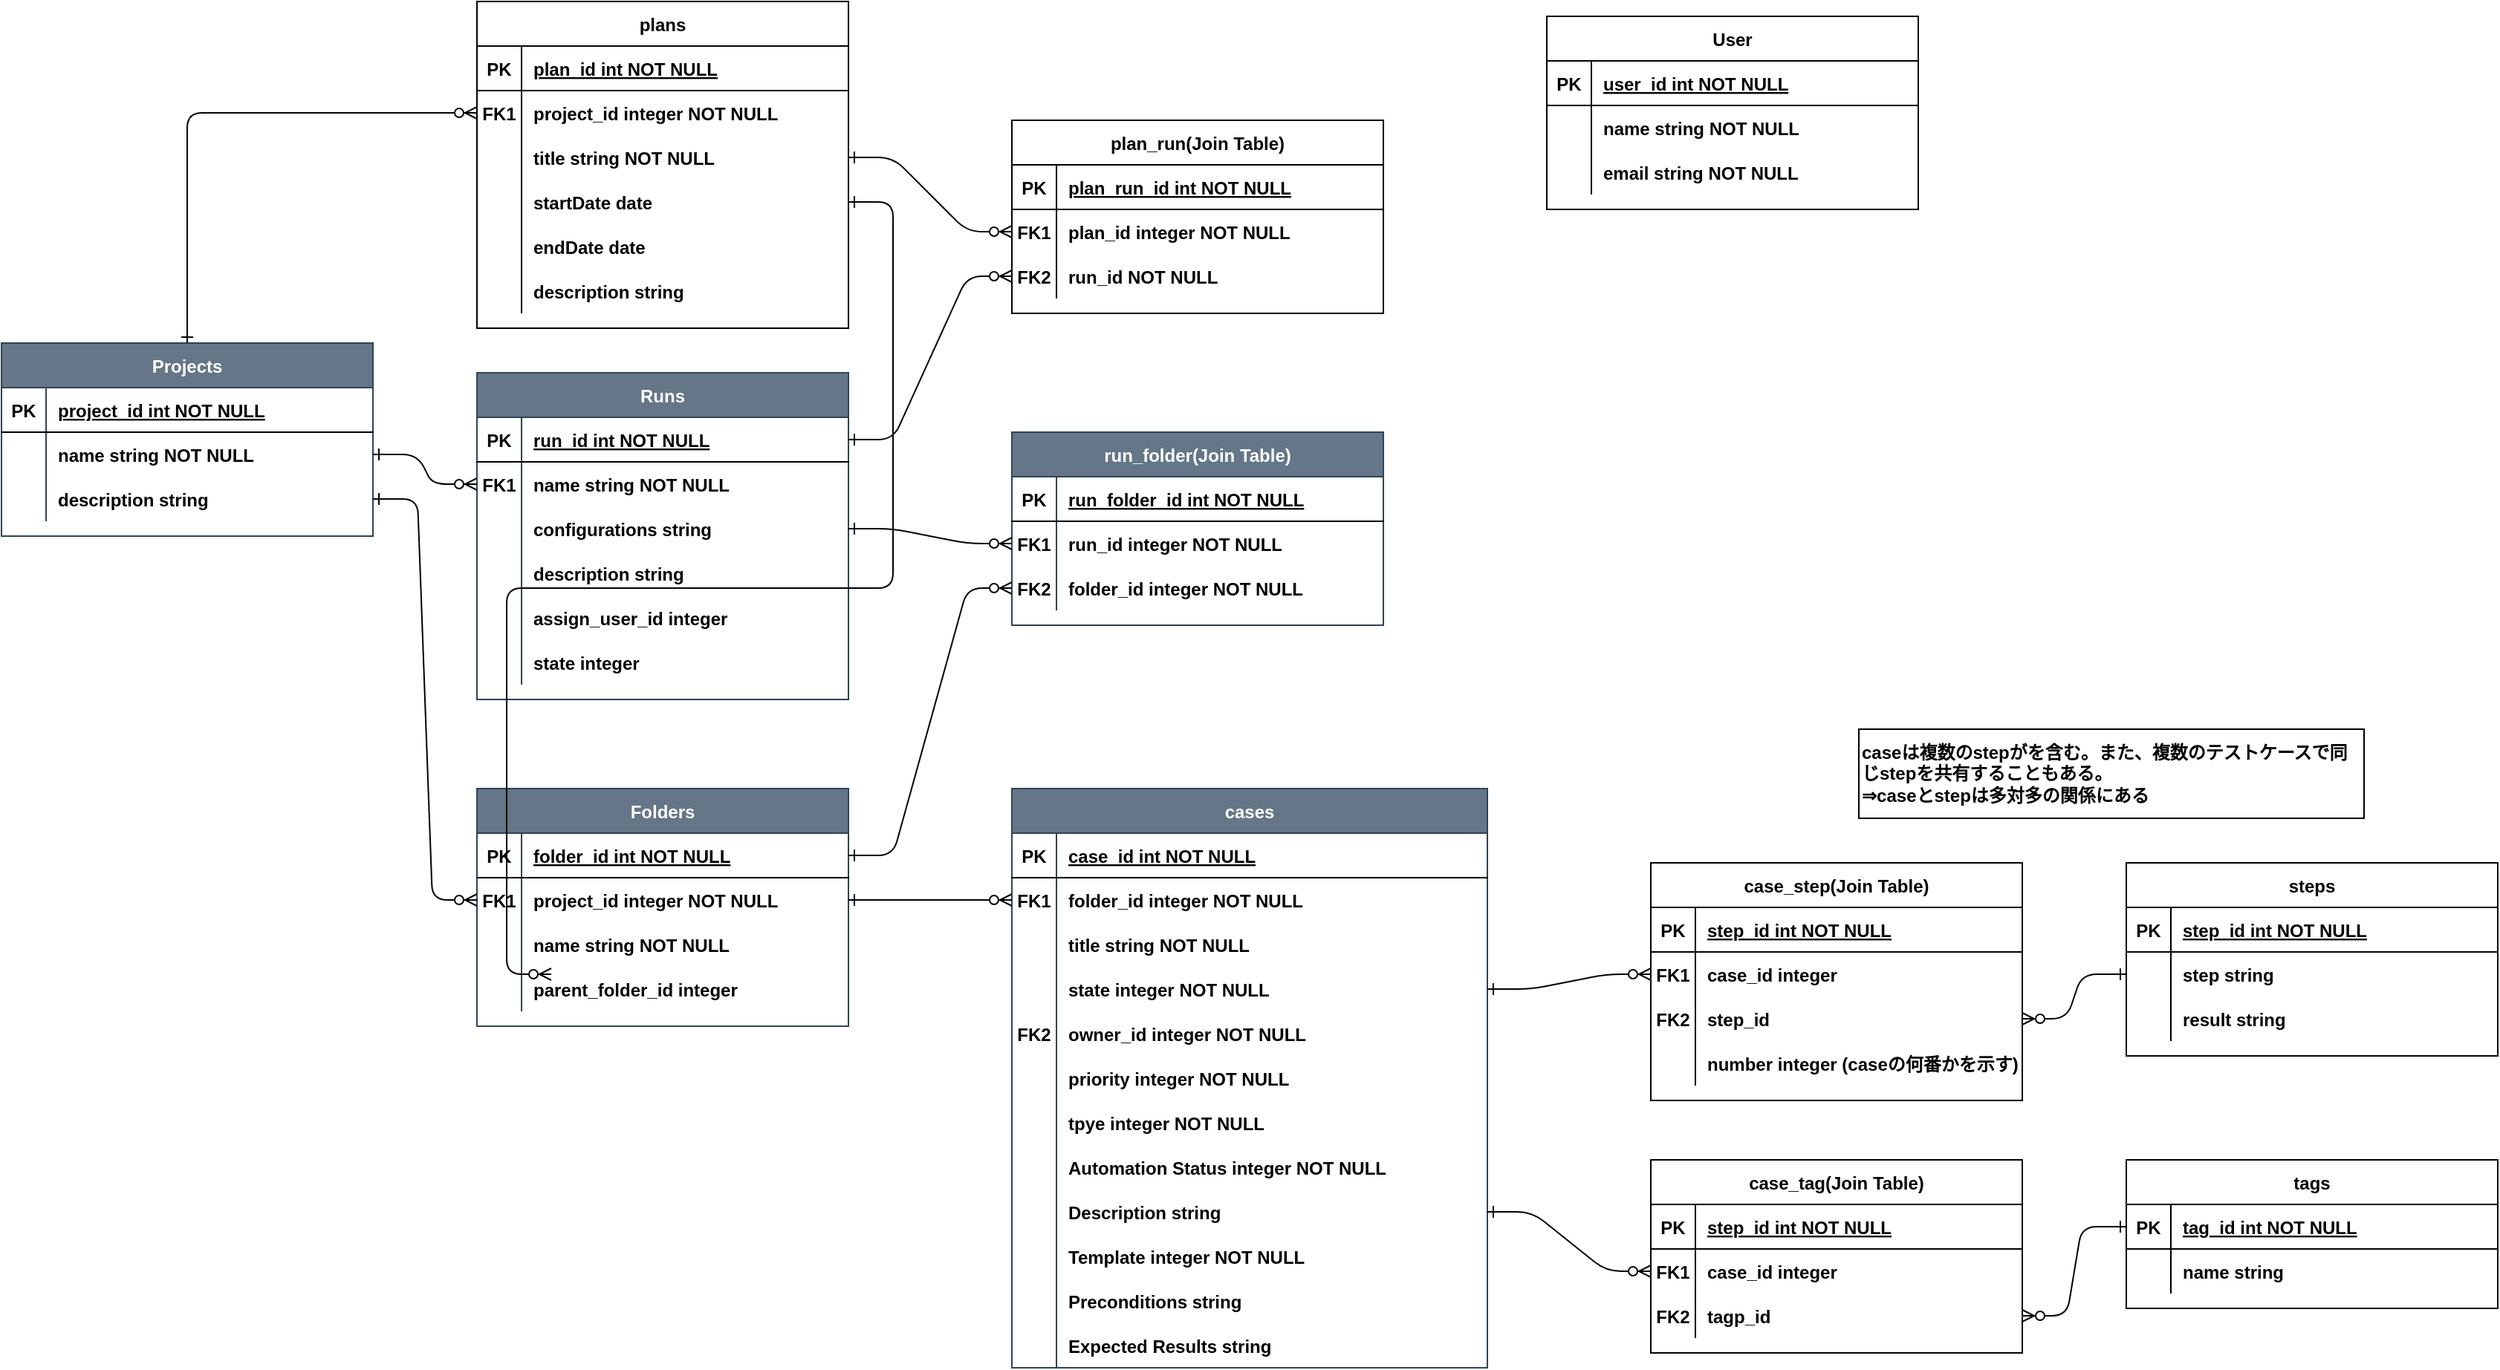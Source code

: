 <mxfile version="15.4.0" type="device"><diagram id="R2lEEEUBdFMjLlhIrx00" name="Page-1"><mxGraphModel dx="1422" dy="827" grid="1" gridSize="10" guides="1" tooltips="1" connect="1" arrows="1" fold="1" page="1" pageScale="1" pageWidth="850" pageHeight="1100" math="0" shadow="0" extFonts="Permanent Marker^https://fonts.googleapis.com/css?family=Permanent+Marker"><root><mxCell id="0"/><mxCell id="1" parent="0"/><mxCell id="pFjPU1E13fm2VpIEQVVj-1" value="Projects" style="shape=table;startSize=30;container=1;collapsible=1;childLayout=tableLayout;fixedRows=1;rowLines=0;fontStyle=1;align=center;resizeLast=1;fillColor=#647687;strokeColor=#314354;fontColor=#ffffff;" parent="1" vertex="1"><mxGeometry x="80" y="380" width="250" height="130" as="geometry"/></mxCell><mxCell id="pFjPU1E13fm2VpIEQVVj-2" value="" style="shape=partialRectangle;collapsible=0;dropTarget=0;pointerEvents=0;fillColor=none;points=[[0,0.5],[1,0.5]];portConstraint=eastwest;top=0;left=0;right=0;bottom=1;fontStyle=1" parent="pFjPU1E13fm2VpIEQVVj-1" vertex="1"><mxGeometry y="30" width="250" height="30" as="geometry"/></mxCell><mxCell id="pFjPU1E13fm2VpIEQVVj-3" value="PK" style="shape=partialRectangle;overflow=hidden;connectable=0;fillColor=none;top=0;left=0;bottom=0;right=0;fontStyle=1;" parent="pFjPU1E13fm2VpIEQVVj-2" vertex="1"><mxGeometry width="30" height="30" as="geometry"><mxRectangle width="30" height="30" as="alternateBounds"/></mxGeometry></mxCell><mxCell id="pFjPU1E13fm2VpIEQVVj-4" value="project_id int NOT NULL " style="shape=partialRectangle;overflow=hidden;connectable=0;fillColor=none;top=0;left=0;bottom=0;right=0;align=left;spacingLeft=6;fontStyle=5;" parent="pFjPU1E13fm2VpIEQVVj-2" vertex="1"><mxGeometry x="30" width="220" height="30" as="geometry"><mxRectangle width="220" height="30" as="alternateBounds"/></mxGeometry></mxCell><mxCell id="pFjPU1E13fm2VpIEQVVj-5" value="" style="shape=partialRectangle;collapsible=0;dropTarget=0;pointerEvents=0;fillColor=none;points=[[0,0.5],[1,0.5]];portConstraint=eastwest;top=0;left=0;right=0;bottom=0;fontStyle=1" parent="pFjPU1E13fm2VpIEQVVj-1" vertex="1"><mxGeometry y="60" width="250" height="30" as="geometry"/></mxCell><mxCell id="pFjPU1E13fm2VpIEQVVj-6" value="" style="shape=partialRectangle;overflow=hidden;connectable=0;fillColor=none;top=0;left=0;bottom=0;right=0;fontStyle=1" parent="pFjPU1E13fm2VpIEQVVj-5" vertex="1"><mxGeometry width="30" height="30" as="geometry"><mxRectangle width="30" height="30" as="alternateBounds"/></mxGeometry></mxCell><mxCell id="pFjPU1E13fm2VpIEQVVj-7" value="name string NOT NULL" style="shape=partialRectangle;overflow=hidden;connectable=0;fillColor=none;top=0;left=0;bottom=0;right=0;align=left;spacingLeft=6;fontStyle=1" parent="pFjPU1E13fm2VpIEQVVj-5" vertex="1"><mxGeometry x="30" width="220" height="30" as="geometry"><mxRectangle width="220" height="30" as="alternateBounds"/></mxGeometry></mxCell><mxCell id="pFjPU1E13fm2VpIEQVVj-8" value="" style="shape=partialRectangle;collapsible=0;dropTarget=0;pointerEvents=0;fillColor=none;points=[[0,0.5],[1,0.5]];portConstraint=eastwest;top=0;left=0;right=0;bottom=0;fontStyle=1" parent="pFjPU1E13fm2VpIEQVVj-1" vertex="1"><mxGeometry y="90" width="250" height="30" as="geometry"/></mxCell><mxCell id="pFjPU1E13fm2VpIEQVVj-9" value="" style="shape=partialRectangle;overflow=hidden;connectable=0;fillColor=none;top=0;left=0;bottom=0;right=0;fontStyle=1" parent="pFjPU1E13fm2VpIEQVVj-8" vertex="1"><mxGeometry width="30" height="30" as="geometry"><mxRectangle width="30" height="30" as="alternateBounds"/></mxGeometry></mxCell><mxCell id="pFjPU1E13fm2VpIEQVVj-10" value="description string" style="shape=partialRectangle;overflow=hidden;connectable=0;fillColor=none;top=0;left=0;bottom=0;right=0;align=left;spacingLeft=6;fontStyle=1" parent="pFjPU1E13fm2VpIEQVVj-8" vertex="1"><mxGeometry x="30" width="220" height="30" as="geometry"><mxRectangle width="220" height="30" as="alternateBounds"/></mxGeometry></mxCell><mxCell id="pFjPU1E13fm2VpIEQVVj-11" value="Folders" style="shape=table;startSize=30;container=1;collapsible=1;childLayout=tableLayout;fixedRows=1;rowLines=0;fontStyle=1;align=center;resizeLast=1;fillColor=#647687;strokeColor=#314354;fontColor=#ffffff;" parent="1" vertex="1"><mxGeometry x="400" y="680" width="250" height="160" as="geometry"/></mxCell><mxCell id="pFjPU1E13fm2VpIEQVVj-12" value="" style="shape=partialRectangle;collapsible=0;dropTarget=0;pointerEvents=0;fillColor=none;points=[[0,0.5],[1,0.5]];portConstraint=eastwest;top=0;left=0;right=0;bottom=1;fontStyle=1" parent="pFjPU1E13fm2VpIEQVVj-11" vertex="1"><mxGeometry y="30" width="250" height="30" as="geometry"/></mxCell><mxCell id="pFjPU1E13fm2VpIEQVVj-13" value="PK" style="shape=partialRectangle;overflow=hidden;connectable=0;fillColor=none;top=0;left=0;bottom=0;right=0;fontStyle=1;" parent="pFjPU1E13fm2VpIEQVVj-12" vertex="1"><mxGeometry width="30" height="30" as="geometry"><mxRectangle width="30" height="30" as="alternateBounds"/></mxGeometry></mxCell><mxCell id="pFjPU1E13fm2VpIEQVVj-14" value="folder_id int NOT NULL " style="shape=partialRectangle;overflow=hidden;connectable=0;fillColor=none;top=0;left=0;bottom=0;right=0;align=left;spacingLeft=6;fontStyle=5;" parent="pFjPU1E13fm2VpIEQVVj-12" vertex="1"><mxGeometry x="30" width="220" height="30" as="geometry"><mxRectangle width="220" height="30" as="alternateBounds"/></mxGeometry></mxCell><mxCell id="pFjPU1E13fm2VpIEQVVj-110" style="shape=partialRectangle;collapsible=0;dropTarget=0;pointerEvents=0;fillColor=none;points=[[0,0.5],[1,0.5]];portConstraint=eastwest;top=0;left=0;right=0;bottom=0;fontStyle=1" parent="pFjPU1E13fm2VpIEQVVj-11" vertex="1"><mxGeometry y="60" width="250" height="30" as="geometry"/></mxCell><mxCell id="pFjPU1E13fm2VpIEQVVj-111" value="FK1" style="shape=partialRectangle;overflow=hidden;connectable=0;fillColor=none;top=0;left=0;bottom=0;right=0;fontStyle=1" parent="pFjPU1E13fm2VpIEQVVj-110" vertex="1"><mxGeometry width="30" height="30" as="geometry"><mxRectangle width="30" height="30" as="alternateBounds"/></mxGeometry></mxCell><mxCell id="pFjPU1E13fm2VpIEQVVj-112" value="project_id integer NOT NULL" style="shape=partialRectangle;overflow=hidden;connectable=0;fillColor=none;top=0;left=0;bottom=0;right=0;align=left;spacingLeft=6;fontStyle=1" parent="pFjPU1E13fm2VpIEQVVj-110" vertex="1"><mxGeometry x="30" width="220" height="30" as="geometry"><mxRectangle width="220" height="30" as="alternateBounds"/></mxGeometry></mxCell><mxCell id="pFjPU1E13fm2VpIEQVVj-15" value="" style="shape=partialRectangle;collapsible=0;dropTarget=0;pointerEvents=0;fillColor=none;points=[[0,0.5],[1,0.5]];portConstraint=eastwest;top=0;left=0;right=0;bottom=0;fontStyle=1" parent="pFjPU1E13fm2VpIEQVVj-11" vertex="1"><mxGeometry y="90" width="250" height="30" as="geometry"/></mxCell><mxCell id="pFjPU1E13fm2VpIEQVVj-16" value="" style="shape=partialRectangle;overflow=hidden;connectable=0;fillColor=none;top=0;left=0;bottom=0;right=0;fontStyle=1" parent="pFjPU1E13fm2VpIEQVVj-15" vertex="1"><mxGeometry width="30" height="30" as="geometry"><mxRectangle width="30" height="30" as="alternateBounds"/></mxGeometry></mxCell><mxCell id="pFjPU1E13fm2VpIEQVVj-17" value="name string NOT NULL" style="shape=partialRectangle;overflow=hidden;connectable=0;fillColor=none;top=0;left=0;bottom=0;right=0;align=left;spacingLeft=6;fontStyle=1" parent="pFjPU1E13fm2VpIEQVVj-15" vertex="1"><mxGeometry x="30" width="220" height="30" as="geometry"><mxRectangle width="220" height="30" as="alternateBounds"/></mxGeometry></mxCell><mxCell id="pFjPU1E13fm2VpIEQVVj-18" value="" style="shape=partialRectangle;collapsible=0;dropTarget=0;pointerEvents=0;fillColor=none;points=[[0,0.5],[1,0.5]];portConstraint=eastwest;top=0;left=0;right=0;bottom=0;fontStyle=1" parent="pFjPU1E13fm2VpIEQVVj-11" vertex="1"><mxGeometry y="120" width="250" height="30" as="geometry"/></mxCell><mxCell id="pFjPU1E13fm2VpIEQVVj-19" value="" style="shape=partialRectangle;overflow=hidden;connectable=0;fillColor=none;top=0;left=0;bottom=0;right=0;fontStyle=1" parent="pFjPU1E13fm2VpIEQVVj-18" vertex="1"><mxGeometry width="30" height="30" as="geometry"><mxRectangle width="30" height="30" as="alternateBounds"/></mxGeometry></mxCell><mxCell id="pFjPU1E13fm2VpIEQVVj-20" value="parent_folder_id integer" style="shape=partialRectangle;overflow=hidden;connectable=0;fillColor=none;top=0;left=0;bottom=0;right=0;align=left;spacingLeft=6;fontStyle=1" parent="pFjPU1E13fm2VpIEQVVj-18" vertex="1"><mxGeometry x="30" width="220" height="30" as="geometry"><mxRectangle width="220" height="30" as="alternateBounds"/></mxGeometry></mxCell><mxCell id="pFjPU1E13fm2VpIEQVVj-21" value="cases" style="shape=table;startSize=30;container=1;collapsible=1;childLayout=tableLayout;fixedRows=1;rowLines=0;fontStyle=1;align=center;resizeLast=1;fillColor=#647687;strokeColor=#314354;fontColor=#ffffff;" parent="1" vertex="1"><mxGeometry x="760" y="680" width="320" height="390" as="geometry"><mxRectangle x="760" y="560" width="60" height="30" as="alternateBounds"/></mxGeometry></mxCell><mxCell id="pFjPU1E13fm2VpIEQVVj-22" value="" style="shape=partialRectangle;collapsible=0;dropTarget=0;pointerEvents=0;fillColor=none;points=[[0,0.5],[1,0.5]];portConstraint=eastwest;top=0;left=0;right=0;bottom=1;fontStyle=1" parent="pFjPU1E13fm2VpIEQVVj-21" vertex="1"><mxGeometry y="30" width="320" height="30" as="geometry"/></mxCell><mxCell id="pFjPU1E13fm2VpIEQVVj-23" value="PK" style="shape=partialRectangle;overflow=hidden;connectable=0;fillColor=none;top=0;left=0;bottom=0;right=0;fontStyle=1;" parent="pFjPU1E13fm2VpIEQVVj-22" vertex="1"><mxGeometry width="30" height="30" as="geometry"><mxRectangle width="30" height="30" as="alternateBounds"/></mxGeometry></mxCell><mxCell id="pFjPU1E13fm2VpIEQVVj-24" value="case_id int NOT NULL " style="shape=partialRectangle;overflow=hidden;connectable=0;fillColor=none;top=0;left=0;bottom=0;right=0;align=left;spacingLeft=6;fontStyle=5;" parent="pFjPU1E13fm2VpIEQVVj-22" vertex="1"><mxGeometry x="30" width="290" height="30" as="geometry"><mxRectangle width="290" height="30" as="alternateBounds"/></mxGeometry></mxCell><mxCell id="pFjPU1E13fm2VpIEQVVj-151" style="shape=partialRectangle;collapsible=0;dropTarget=0;pointerEvents=0;fillColor=none;points=[[0,0.5],[1,0.5]];portConstraint=eastwest;top=0;left=0;right=0;bottom=0;fontStyle=1" parent="pFjPU1E13fm2VpIEQVVj-21" vertex="1"><mxGeometry y="60" width="320" height="30" as="geometry"/></mxCell><mxCell id="pFjPU1E13fm2VpIEQVVj-152" value="FK1" style="shape=partialRectangle;overflow=hidden;connectable=0;fillColor=none;top=0;left=0;bottom=0;right=0;fontStyle=1" parent="pFjPU1E13fm2VpIEQVVj-151" vertex="1"><mxGeometry width="30" height="30" as="geometry"><mxRectangle width="30" height="30" as="alternateBounds"/></mxGeometry></mxCell><mxCell id="pFjPU1E13fm2VpIEQVVj-153" value="folder_id integer NOT NULL" style="shape=partialRectangle;overflow=hidden;connectable=0;fillColor=none;top=0;left=0;bottom=0;right=0;align=left;spacingLeft=6;fontStyle=1" parent="pFjPU1E13fm2VpIEQVVj-151" vertex="1"><mxGeometry x="30" width="290" height="30" as="geometry"><mxRectangle width="290" height="30" as="alternateBounds"/></mxGeometry></mxCell><mxCell id="pFjPU1E13fm2VpIEQVVj-25" value="" style="shape=partialRectangle;collapsible=0;dropTarget=0;pointerEvents=0;fillColor=none;points=[[0,0.5],[1,0.5]];portConstraint=eastwest;top=0;left=0;right=0;bottom=0;fontStyle=1" parent="pFjPU1E13fm2VpIEQVVj-21" vertex="1"><mxGeometry y="90" width="320" height="30" as="geometry"/></mxCell><mxCell id="pFjPU1E13fm2VpIEQVVj-26" value="" style="shape=partialRectangle;overflow=hidden;connectable=0;fillColor=none;top=0;left=0;bottom=0;right=0;fontStyle=1" parent="pFjPU1E13fm2VpIEQVVj-25" vertex="1"><mxGeometry width="30" height="30" as="geometry"><mxRectangle width="30" height="30" as="alternateBounds"/></mxGeometry></mxCell><mxCell id="pFjPU1E13fm2VpIEQVVj-27" value="title string NOT NULL" style="shape=partialRectangle;overflow=hidden;connectable=0;fillColor=none;top=0;left=0;bottom=0;right=0;align=left;spacingLeft=6;fontStyle=1" parent="pFjPU1E13fm2VpIEQVVj-25" vertex="1"><mxGeometry x="30" width="290" height="30" as="geometry"><mxRectangle width="290" height="30" as="alternateBounds"/></mxGeometry></mxCell><mxCell id="pFjPU1E13fm2VpIEQVVj-28" value="" style="shape=partialRectangle;collapsible=0;dropTarget=0;pointerEvents=0;fillColor=none;points=[[0,0.5],[1,0.5]];portConstraint=eastwest;top=0;left=0;right=0;bottom=0;fontStyle=1" parent="pFjPU1E13fm2VpIEQVVj-21" vertex="1"><mxGeometry y="120" width="320" height="30" as="geometry"/></mxCell><mxCell id="pFjPU1E13fm2VpIEQVVj-29" value="" style="shape=partialRectangle;overflow=hidden;connectable=0;fillColor=none;top=0;left=0;bottom=0;right=0;fontStyle=1" parent="pFjPU1E13fm2VpIEQVVj-28" vertex="1"><mxGeometry width="30" height="30" as="geometry"><mxRectangle width="30" height="30" as="alternateBounds"/></mxGeometry></mxCell><mxCell id="pFjPU1E13fm2VpIEQVVj-30" value="state integer NOT NULL" style="shape=partialRectangle;overflow=hidden;connectable=0;fillColor=none;top=0;left=0;bottom=0;right=0;align=left;spacingLeft=6;fontStyle=1" parent="pFjPU1E13fm2VpIEQVVj-28" vertex="1"><mxGeometry x="30" width="290" height="30" as="geometry"><mxRectangle width="290" height="30" as="alternateBounds"/></mxGeometry></mxCell><mxCell id="pFjPU1E13fm2VpIEQVVj-44" style="shape=partialRectangle;collapsible=0;dropTarget=0;pointerEvents=0;fillColor=none;points=[[0,0.5],[1,0.5]];portConstraint=eastwest;top=0;left=0;right=0;bottom=0;fontStyle=1" parent="pFjPU1E13fm2VpIEQVVj-21" vertex="1"><mxGeometry y="150" width="320" height="30" as="geometry"/></mxCell><mxCell id="pFjPU1E13fm2VpIEQVVj-45" value="FK2" style="shape=partialRectangle;overflow=hidden;connectable=0;fillColor=none;top=0;left=0;bottom=0;right=0;fontStyle=1" parent="pFjPU1E13fm2VpIEQVVj-44" vertex="1"><mxGeometry width="30" height="30" as="geometry"><mxRectangle width="30" height="30" as="alternateBounds"/></mxGeometry></mxCell><mxCell id="pFjPU1E13fm2VpIEQVVj-46" value="owner_id integer NOT NULL" style="shape=partialRectangle;overflow=hidden;connectable=0;fillColor=none;top=0;left=0;bottom=0;right=0;align=left;spacingLeft=6;fontStyle=1" parent="pFjPU1E13fm2VpIEQVVj-44" vertex="1"><mxGeometry x="30" width="290" height="30" as="geometry"><mxRectangle width="290" height="30" as="alternateBounds"/></mxGeometry></mxCell><mxCell id="pFjPU1E13fm2VpIEQVVj-47" style="shape=partialRectangle;collapsible=0;dropTarget=0;pointerEvents=0;fillColor=none;points=[[0,0.5],[1,0.5]];portConstraint=eastwest;top=0;left=0;right=0;bottom=0;fontStyle=1" parent="pFjPU1E13fm2VpIEQVVj-21" vertex="1"><mxGeometry y="180" width="320" height="30" as="geometry"/></mxCell><mxCell id="pFjPU1E13fm2VpIEQVVj-48" style="shape=partialRectangle;overflow=hidden;connectable=0;fillColor=none;top=0;left=0;bottom=0;right=0;fontStyle=1" parent="pFjPU1E13fm2VpIEQVVj-47" vertex="1"><mxGeometry width="30" height="30" as="geometry"><mxRectangle width="30" height="30" as="alternateBounds"/></mxGeometry></mxCell><mxCell id="pFjPU1E13fm2VpIEQVVj-49" value="priority integer NOT NULL" style="shape=partialRectangle;overflow=hidden;connectable=0;fillColor=none;top=0;left=0;bottom=0;right=0;align=left;spacingLeft=6;fontStyle=1" parent="pFjPU1E13fm2VpIEQVVj-47" vertex="1"><mxGeometry x="30" width="290" height="30" as="geometry"><mxRectangle width="290" height="30" as="alternateBounds"/></mxGeometry></mxCell><mxCell id="pFjPU1E13fm2VpIEQVVj-50" style="shape=partialRectangle;collapsible=0;dropTarget=0;pointerEvents=0;fillColor=none;points=[[0,0.5],[1,0.5]];portConstraint=eastwest;top=0;left=0;right=0;bottom=0;fontStyle=1" parent="pFjPU1E13fm2VpIEQVVj-21" vertex="1"><mxGeometry y="210" width="320" height="30" as="geometry"/></mxCell><mxCell id="pFjPU1E13fm2VpIEQVVj-51" style="shape=partialRectangle;overflow=hidden;connectable=0;fillColor=none;top=0;left=0;bottom=0;right=0;fontStyle=1" parent="pFjPU1E13fm2VpIEQVVj-50" vertex="1"><mxGeometry width="30" height="30" as="geometry"><mxRectangle width="30" height="30" as="alternateBounds"/></mxGeometry></mxCell><mxCell id="pFjPU1E13fm2VpIEQVVj-52" value="tpye integer NOT NULL" style="shape=partialRectangle;overflow=hidden;connectable=0;fillColor=none;top=0;left=0;bottom=0;right=0;align=left;spacingLeft=6;fontStyle=1" parent="pFjPU1E13fm2VpIEQVVj-50" vertex="1"><mxGeometry x="30" width="290" height="30" as="geometry"><mxRectangle width="290" height="30" as="alternateBounds"/></mxGeometry></mxCell><mxCell id="pFjPU1E13fm2VpIEQVVj-53" style="shape=partialRectangle;collapsible=0;dropTarget=0;pointerEvents=0;fillColor=none;points=[[0,0.5],[1,0.5]];portConstraint=eastwest;top=0;left=0;right=0;bottom=0;fontStyle=1" parent="pFjPU1E13fm2VpIEQVVj-21" vertex="1"><mxGeometry y="240" width="320" height="30" as="geometry"/></mxCell><mxCell id="pFjPU1E13fm2VpIEQVVj-54" style="shape=partialRectangle;overflow=hidden;connectable=0;fillColor=none;top=0;left=0;bottom=0;right=0;fontStyle=1" parent="pFjPU1E13fm2VpIEQVVj-53" vertex="1"><mxGeometry width="30" height="30" as="geometry"><mxRectangle width="30" height="30" as="alternateBounds"/></mxGeometry></mxCell><mxCell id="pFjPU1E13fm2VpIEQVVj-55" value="Automation Status integer NOT NULL" style="shape=partialRectangle;overflow=hidden;connectable=0;fillColor=none;top=0;left=0;bottom=0;right=0;align=left;spacingLeft=6;fontStyle=1" parent="pFjPU1E13fm2VpIEQVVj-53" vertex="1"><mxGeometry x="30" width="290" height="30" as="geometry"><mxRectangle width="290" height="30" as="alternateBounds"/></mxGeometry></mxCell><mxCell id="pFjPU1E13fm2VpIEQVVj-56" style="shape=partialRectangle;collapsible=0;dropTarget=0;pointerEvents=0;fillColor=none;points=[[0,0.5],[1,0.5]];portConstraint=eastwest;top=0;left=0;right=0;bottom=0;fontStyle=1" parent="pFjPU1E13fm2VpIEQVVj-21" vertex="1"><mxGeometry y="270" width="320" height="30" as="geometry"/></mxCell><mxCell id="pFjPU1E13fm2VpIEQVVj-57" style="shape=partialRectangle;overflow=hidden;connectable=0;fillColor=none;top=0;left=0;bottom=0;right=0;fontStyle=1" parent="pFjPU1E13fm2VpIEQVVj-56" vertex="1"><mxGeometry width="30" height="30" as="geometry"><mxRectangle width="30" height="30" as="alternateBounds"/></mxGeometry></mxCell><mxCell id="pFjPU1E13fm2VpIEQVVj-58" value="Description string" style="shape=partialRectangle;overflow=hidden;connectable=0;fillColor=none;top=0;left=0;bottom=0;right=0;align=left;spacingLeft=6;fontStyle=1" parent="pFjPU1E13fm2VpIEQVVj-56" vertex="1"><mxGeometry x="30" width="290" height="30" as="geometry"><mxRectangle width="290" height="30" as="alternateBounds"/></mxGeometry></mxCell><mxCell id="pFjPU1E13fm2VpIEQVVj-59" style="shape=partialRectangle;collapsible=0;dropTarget=0;pointerEvents=0;fillColor=none;points=[[0,0.5],[1,0.5]];portConstraint=eastwest;top=0;left=0;right=0;bottom=0;fontStyle=1" parent="pFjPU1E13fm2VpIEQVVj-21" vertex="1"><mxGeometry y="300" width="320" height="30" as="geometry"/></mxCell><mxCell id="pFjPU1E13fm2VpIEQVVj-60" style="shape=partialRectangle;overflow=hidden;connectable=0;fillColor=none;top=0;left=0;bottom=0;right=0;fontStyle=1" parent="pFjPU1E13fm2VpIEQVVj-59" vertex="1"><mxGeometry width="30" height="30" as="geometry"><mxRectangle width="30" height="30" as="alternateBounds"/></mxGeometry></mxCell><mxCell id="pFjPU1E13fm2VpIEQVVj-61" value="Template integer NOT NULL" style="shape=partialRectangle;overflow=hidden;connectable=0;fillColor=none;top=0;left=0;bottom=0;right=0;align=left;spacingLeft=6;fontStyle=1" parent="pFjPU1E13fm2VpIEQVVj-59" vertex="1"><mxGeometry x="30" width="290" height="30" as="geometry"><mxRectangle width="290" height="30" as="alternateBounds"/></mxGeometry></mxCell><mxCell id="pFjPU1E13fm2VpIEQVVj-62" style="shape=partialRectangle;collapsible=0;dropTarget=0;pointerEvents=0;fillColor=none;points=[[0,0.5],[1,0.5]];portConstraint=eastwest;top=0;left=0;right=0;bottom=0;fontStyle=1" parent="pFjPU1E13fm2VpIEQVVj-21" vertex="1"><mxGeometry y="330" width="320" height="30" as="geometry"/></mxCell><mxCell id="pFjPU1E13fm2VpIEQVVj-63" style="shape=partialRectangle;overflow=hidden;connectable=0;fillColor=none;top=0;left=0;bottom=0;right=0;fontStyle=1" parent="pFjPU1E13fm2VpIEQVVj-62" vertex="1"><mxGeometry width="30" height="30" as="geometry"><mxRectangle width="30" height="30" as="alternateBounds"/></mxGeometry></mxCell><mxCell id="pFjPU1E13fm2VpIEQVVj-64" value="Preconditions string" style="shape=partialRectangle;overflow=hidden;connectable=0;fillColor=none;top=0;left=0;bottom=0;right=0;align=left;spacingLeft=6;fontStyle=1" parent="pFjPU1E13fm2VpIEQVVj-62" vertex="1"><mxGeometry x="30" width="290" height="30" as="geometry"><mxRectangle width="290" height="30" as="alternateBounds"/></mxGeometry></mxCell><mxCell id="pFjPU1E13fm2VpIEQVVj-65" style="shape=partialRectangle;collapsible=0;dropTarget=0;pointerEvents=0;fillColor=none;points=[[0,0.5],[1,0.5]];portConstraint=eastwest;top=0;left=0;right=0;bottom=0;fontStyle=1" parent="pFjPU1E13fm2VpIEQVVj-21" vertex="1"><mxGeometry y="360" width="320" height="30" as="geometry"/></mxCell><mxCell id="pFjPU1E13fm2VpIEQVVj-66" style="shape=partialRectangle;overflow=hidden;connectable=0;fillColor=none;top=0;left=0;bottom=0;right=0;fontStyle=1" parent="pFjPU1E13fm2VpIEQVVj-65" vertex="1"><mxGeometry width="30" height="30" as="geometry"><mxRectangle width="30" height="30" as="alternateBounds"/></mxGeometry></mxCell><mxCell id="pFjPU1E13fm2VpIEQVVj-67" value="Expected Results string" style="shape=partialRectangle;overflow=hidden;connectable=0;fillColor=none;top=0;left=0;bottom=0;right=0;align=left;spacingLeft=6;fontStyle=1" parent="pFjPU1E13fm2VpIEQVVj-65" vertex="1"><mxGeometry x="30" width="290" height="30" as="geometry"><mxRectangle width="290" height="30" as="alternateBounds"/></mxGeometry></mxCell><mxCell id="pFjPU1E13fm2VpIEQVVj-31" value="" style="edgeStyle=entityRelationEdgeStyle;endArrow=ERzeroToMany;startArrow=ERone;endFill=1;startFill=0;entryX=0;entryY=0.5;entryDx=0;entryDy=0;fontStyle=1" parent="1" source="pFjPU1E13fm2VpIEQVVj-8" target="pFjPU1E13fm2VpIEQVVj-110" edge="1"><mxGeometry width="100" height="100" relative="1" as="geometry"><mxPoint x="380" y="175" as="sourcePoint"/><mxPoint x="460" y="205" as="targetPoint"/></mxGeometry></mxCell><mxCell id="pFjPU1E13fm2VpIEQVVj-32" value="" style="edgeStyle=entityRelationEdgeStyle;endArrow=ERzeroToMany;startArrow=ERone;endFill=1;startFill=0;exitX=1;exitY=0.5;exitDx=0;exitDy=0;entryX=0;entryY=0.5;entryDx=0;entryDy=0;fontStyle=1" parent="1" source="pFjPU1E13fm2VpIEQVVj-110" target="pFjPU1E13fm2VpIEQVVj-151" edge="1"><mxGeometry width="100" height="100" relative="1" as="geometry"><mxPoint x="720" y="755" as="sourcePoint"/><mxPoint x="480" y="815" as="targetPoint"/></mxGeometry></mxCell><mxCell id="pFjPU1E13fm2VpIEQVVj-33" value="User" style="shape=table;startSize=30;container=1;collapsible=1;childLayout=tableLayout;fixedRows=1;rowLines=0;fontStyle=1;align=center;resizeLast=1;" parent="1" vertex="1"><mxGeometry x="1120" y="160" width="250" height="130" as="geometry"/></mxCell><mxCell id="pFjPU1E13fm2VpIEQVVj-34" value="" style="shape=partialRectangle;collapsible=0;dropTarget=0;pointerEvents=0;fillColor=none;points=[[0,0.5],[1,0.5]];portConstraint=eastwest;top=0;left=0;right=0;bottom=1;fontStyle=1" parent="pFjPU1E13fm2VpIEQVVj-33" vertex="1"><mxGeometry y="30" width="250" height="30" as="geometry"/></mxCell><mxCell id="pFjPU1E13fm2VpIEQVVj-35" value="PK" style="shape=partialRectangle;overflow=hidden;connectable=0;fillColor=none;top=0;left=0;bottom=0;right=0;fontStyle=1;" parent="pFjPU1E13fm2VpIEQVVj-34" vertex="1"><mxGeometry width="30" height="30" as="geometry"><mxRectangle width="30" height="30" as="alternateBounds"/></mxGeometry></mxCell><mxCell id="pFjPU1E13fm2VpIEQVVj-36" value="user_id int NOT NULL " style="shape=partialRectangle;overflow=hidden;connectable=0;fillColor=none;top=0;left=0;bottom=0;right=0;align=left;spacingLeft=6;fontStyle=5;" parent="pFjPU1E13fm2VpIEQVVj-34" vertex="1"><mxGeometry x="30" width="220" height="30" as="geometry"><mxRectangle width="220" height="30" as="alternateBounds"/></mxGeometry></mxCell><mxCell id="pFjPU1E13fm2VpIEQVVj-37" value="" style="shape=partialRectangle;collapsible=0;dropTarget=0;pointerEvents=0;fillColor=none;points=[[0,0.5],[1,0.5]];portConstraint=eastwest;top=0;left=0;right=0;bottom=0;fontStyle=1" parent="pFjPU1E13fm2VpIEQVVj-33" vertex="1"><mxGeometry y="60" width="250" height="30" as="geometry"/></mxCell><mxCell id="pFjPU1E13fm2VpIEQVVj-38" value="" style="shape=partialRectangle;overflow=hidden;connectable=0;fillColor=none;top=0;left=0;bottom=0;right=0;fontStyle=1" parent="pFjPU1E13fm2VpIEQVVj-37" vertex="1"><mxGeometry width="30" height="30" as="geometry"><mxRectangle width="30" height="30" as="alternateBounds"/></mxGeometry></mxCell><mxCell id="pFjPU1E13fm2VpIEQVVj-39" value="name string NOT NULL" style="shape=partialRectangle;overflow=hidden;connectable=0;fillColor=none;top=0;left=0;bottom=0;right=0;align=left;spacingLeft=6;fontStyle=1" parent="pFjPU1E13fm2VpIEQVVj-37" vertex="1"><mxGeometry x="30" width="220" height="30" as="geometry"><mxRectangle width="220" height="30" as="alternateBounds"/></mxGeometry></mxCell><mxCell id="Pk5dEzk0hLWWR4K3qbTq-59" style="shape=partialRectangle;collapsible=0;dropTarget=0;pointerEvents=0;fillColor=none;points=[[0,0.5],[1,0.5]];portConstraint=eastwest;top=0;left=0;right=0;bottom=0;fontStyle=1" parent="pFjPU1E13fm2VpIEQVVj-33" vertex="1"><mxGeometry y="90" width="250" height="30" as="geometry"/></mxCell><mxCell id="Pk5dEzk0hLWWR4K3qbTq-60" style="shape=partialRectangle;overflow=hidden;connectable=0;fillColor=none;top=0;left=0;bottom=0;right=0;fontStyle=1" parent="Pk5dEzk0hLWWR4K3qbTq-59" vertex="1"><mxGeometry width="30" height="30" as="geometry"><mxRectangle width="30" height="30" as="alternateBounds"/></mxGeometry></mxCell><mxCell id="Pk5dEzk0hLWWR4K3qbTq-61" value="email string NOT NULL" style="shape=partialRectangle;overflow=hidden;connectable=0;fillColor=none;top=0;left=0;bottom=0;right=0;align=left;spacingLeft=6;fontStyle=1" parent="Pk5dEzk0hLWWR4K3qbTq-59" vertex="1"><mxGeometry x="30" width="220" height="30" as="geometry"><mxRectangle width="220" height="30" as="alternateBounds"/></mxGeometry></mxCell><mxCell id="pFjPU1E13fm2VpIEQVVj-74" value="steps" style="shape=table;startSize=30;container=1;collapsible=1;childLayout=tableLayout;fixedRows=1;rowLines=0;fontStyle=1;align=center;resizeLast=1;" parent="1" vertex="1"><mxGeometry x="1510" y="730" width="250" height="130" as="geometry"/></mxCell><mxCell id="pFjPU1E13fm2VpIEQVVj-75" value="" style="shape=partialRectangle;collapsible=0;dropTarget=0;pointerEvents=0;fillColor=none;points=[[0,0.5],[1,0.5]];portConstraint=eastwest;top=0;left=0;right=0;bottom=1;fontStyle=1" parent="pFjPU1E13fm2VpIEQVVj-74" vertex="1"><mxGeometry y="30" width="250" height="30" as="geometry"/></mxCell><mxCell id="pFjPU1E13fm2VpIEQVVj-76" value="PK" style="shape=partialRectangle;overflow=hidden;connectable=0;fillColor=none;top=0;left=0;bottom=0;right=0;fontStyle=1;" parent="pFjPU1E13fm2VpIEQVVj-75" vertex="1"><mxGeometry width="30" height="30" as="geometry"><mxRectangle width="30" height="30" as="alternateBounds"/></mxGeometry></mxCell><mxCell id="pFjPU1E13fm2VpIEQVVj-77" value="step_id int NOT NULL " style="shape=partialRectangle;overflow=hidden;connectable=0;fillColor=none;top=0;left=0;bottom=0;right=0;align=left;spacingLeft=6;fontStyle=5;" parent="pFjPU1E13fm2VpIEQVVj-75" vertex="1"><mxGeometry x="30" width="220" height="30" as="geometry"><mxRectangle width="220" height="30" as="alternateBounds"/></mxGeometry></mxCell><mxCell id="pFjPU1E13fm2VpIEQVVj-78" value="" style="shape=partialRectangle;collapsible=0;dropTarget=0;pointerEvents=0;fillColor=none;points=[[0,0.5],[1,0.5]];portConstraint=eastwest;top=0;left=0;right=0;bottom=0;fontStyle=1" parent="pFjPU1E13fm2VpIEQVVj-74" vertex="1"><mxGeometry y="60" width="250" height="30" as="geometry"/></mxCell><mxCell id="pFjPU1E13fm2VpIEQVVj-79" value="" style="shape=partialRectangle;overflow=hidden;connectable=0;fillColor=none;top=0;left=0;bottom=0;right=0;fontStyle=1" parent="pFjPU1E13fm2VpIEQVVj-78" vertex="1"><mxGeometry width="30" height="30" as="geometry"><mxRectangle width="30" height="30" as="alternateBounds"/></mxGeometry></mxCell><mxCell id="pFjPU1E13fm2VpIEQVVj-80" value="step string" style="shape=partialRectangle;overflow=hidden;connectable=0;fillColor=none;top=0;left=0;bottom=0;right=0;align=left;spacingLeft=6;fontStyle=1" parent="pFjPU1E13fm2VpIEQVVj-78" vertex="1"><mxGeometry x="30" width="220" height="30" as="geometry"><mxRectangle width="220" height="30" as="alternateBounds"/></mxGeometry></mxCell><mxCell id="pFjPU1E13fm2VpIEQVVj-81" style="shape=partialRectangle;collapsible=0;dropTarget=0;pointerEvents=0;fillColor=none;points=[[0,0.5],[1,0.5]];portConstraint=eastwest;top=0;left=0;right=0;bottom=0;fontStyle=1" parent="pFjPU1E13fm2VpIEQVVj-74" vertex="1"><mxGeometry y="90" width="250" height="30" as="geometry"/></mxCell><mxCell id="pFjPU1E13fm2VpIEQVVj-82" style="shape=partialRectangle;overflow=hidden;connectable=0;fillColor=none;top=0;left=0;bottom=0;right=0;fontStyle=1" parent="pFjPU1E13fm2VpIEQVVj-81" vertex="1"><mxGeometry width="30" height="30" as="geometry"><mxRectangle width="30" height="30" as="alternateBounds"/></mxGeometry></mxCell><mxCell id="pFjPU1E13fm2VpIEQVVj-83" value="result string" style="shape=partialRectangle;overflow=hidden;connectable=0;fillColor=none;top=0;left=0;bottom=0;right=0;align=left;spacingLeft=6;fontStyle=1" parent="pFjPU1E13fm2VpIEQVVj-81" vertex="1"><mxGeometry x="30" width="220" height="30" as="geometry"><mxRectangle width="220" height="30" as="alternateBounds"/></mxGeometry></mxCell><mxCell id="pFjPU1E13fm2VpIEQVVj-84" value="case_step(Join Table)" style="shape=table;startSize=30;container=1;collapsible=1;childLayout=tableLayout;fixedRows=1;rowLines=0;fontStyle=1;align=center;resizeLast=1;" parent="1" vertex="1"><mxGeometry x="1190" y="730" width="250" height="160" as="geometry"/></mxCell><mxCell id="pFjPU1E13fm2VpIEQVVj-85" value="" style="shape=partialRectangle;collapsible=0;dropTarget=0;pointerEvents=0;fillColor=none;points=[[0,0.5],[1,0.5]];portConstraint=eastwest;top=0;left=0;right=0;bottom=1;fontStyle=1" parent="pFjPU1E13fm2VpIEQVVj-84" vertex="1"><mxGeometry y="30" width="250" height="30" as="geometry"/></mxCell><mxCell id="pFjPU1E13fm2VpIEQVVj-86" value="PK" style="shape=partialRectangle;overflow=hidden;connectable=0;fillColor=none;top=0;left=0;bottom=0;right=0;fontStyle=1;" parent="pFjPU1E13fm2VpIEQVVj-85" vertex="1"><mxGeometry width="30" height="30" as="geometry"><mxRectangle width="30" height="30" as="alternateBounds"/></mxGeometry></mxCell><mxCell id="pFjPU1E13fm2VpIEQVVj-87" value="step_id int NOT NULL " style="shape=partialRectangle;overflow=hidden;connectable=0;fillColor=none;top=0;left=0;bottom=0;right=0;align=left;spacingLeft=6;fontStyle=5;" parent="pFjPU1E13fm2VpIEQVVj-85" vertex="1"><mxGeometry x="30" width="220" height="30" as="geometry"><mxRectangle width="220" height="30" as="alternateBounds"/></mxGeometry></mxCell><mxCell id="pFjPU1E13fm2VpIEQVVj-88" value="" style="shape=partialRectangle;collapsible=0;dropTarget=0;pointerEvents=0;fillColor=none;points=[[0,0.5],[1,0.5]];portConstraint=eastwest;top=0;left=0;right=0;bottom=0;fontStyle=1" parent="pFjPU1E13fm2VpIEQVVj-84" vertex="1"><mxGeometry y="60" width="250" height="30" as="geometry"/></mxCell><mxCell id="pFjPU1E13fm2VpIEQVVj-89" value="FK1" style="shape=partialRectangle;overflow=hidden;connectable=0;fillColor=none;top=0;left=0;bottom=0;right=0;fontStyle=1" parent="pFjPU1E13fm2VpIEQVVj-88" vertex="1"><mxGeometry width="30" height="30" as="geometry"><mxRectangle width="30" height="30" as="alternateBounds"/></mxGeometry></mxCell><mxCell id="pFjPU1E13fm2VpIEQVVj-90" value="case_id integer" style="shape=partialRectangle;overflow=hidden;connectable=0;fillColor=none;top=0;left=0;bottom=0;right=0;align=left;spacingLeft=6;fontStyle=1" parent="pFjPU1E13fm2VpIEQVVj-88" vertex="1"><mxGeometry x="30" width="220" height="30" as="geometry"><mxRectangle width="220" height="30" as="alternateBounds"/></mxGeometry></mxCell><mxCell id="pFjPU1E13fm2VpIEQVVj-91" style="shape=partialRectangle;collapsible=0;dropTarget=0;pointerEvents=0;fillColor=none;points=[[0,0.5],[1,0.5]];portConstraint=eastwest;top=0;left=0;right=0;bottom=0;fontStyle=1" parent="pFjPU1E13fm2VpIEQVVj-84" vertex="1"><mxGeometry y="90" width="250" height="30" as="geometry"/></mxCell><mxCell id="pFjPU1E13fm2VpIEQVVj-92" value="FK2" style="shape=partialRectangle;overflow=hidden;connectable=0;fillColor=none;top=0;left=0;bottom=0;right=0;fontStyle=1" parent="pFjPU1E13fm2VpIEQVVj-91" vertex="1"><mxGeometry width="30" height="30" as="geometry"><mxRectangle width="30" height="30" as="alternateBounds"/></mxGeometry></mxCell><mxCell id="pFjPU1E13fm2VpIEQVVj-93" value="step_id" style="shape=partialRectangle;overflow=hidden;connectable=0;fillColor=none;top=0;left=0;bottom=0;right=0;align=left;spacingLeft=6;fontStyle=1" parent="pFjPU1E13fm2VpIEQVVj-91" vertex="1"><mxGeometry x="30" width="220" height="30" as="geometry"><mxRectangle width="220" height="30" as="alternateBounds"/></mxGeometry></mxCell><mxCell id="pFjPU1E13fm2VpIEQVVj-95" style="shape=partialRectangle;collapsible=0;dropTarget=0;pointerEvents=0;fillColor=none;points=[[0,0.5],[1,0.5]];portConstraint=eastwest;top=0;left=0;right=0;bottom=0;fontStyle=1" parent="pFjPU1E13fm2VpIEQVVj-84" vertex="1"><mxGeometry y="120" width="250" height="30" as="geometry"/></mxCell><mxCell id="pFjPU1E13fm2VpIEQVVj-96" style="shape=partialRectangle;overflow=hidden;connectable=0;fillColor=none;top=0;left=0;bottom=0;right=0;fontStyle=1" parent="pFjPU1E13fm2VpIEQVVj-95" vertex="1"><mxGeometry width="30" height="30" as="geometry"><mxRectangle width="30" height="30" as="alternateBounds"/></mxGeometry></mxCell><mxCell id="pFjPU1E13fm2VpIEQVVj-97" value="number integer (caseの何番かを示す)" style="shape=partialRectangle;overflow=hidden;connectable=0;fillColor=none;top=0;left=0;bottom=0;right=0;align=left;spacingLeft=6;fontStyle=1" parent="pFjPU1E13fm2VpIEQVVj-95" vertex="1"><mxGeometry x="30" width="220" height="30" as="geometry"><mxRectangle width="220" height="30" as="alternateBounds"/></mxGeometry></mxCell><mxCell id="pFjPU1E13fm2VpIEQVVj-94" value="caseは複数のstepがを含む。また、複数のテストケースで同じstepを共有することもある。&lt;br&gt;⇒caseとstepは多対多の関係にある" style="rounded=0;whiteSpace=wrap;html=1;align=left;fontStyle=1" parent="1" vertex="1"><mxGeometry x="1330" y="640" width="340" height="60" as="geometry"/></mxCell><mxCell id="pFjPU1E13fm2VpIEQVVj-114" value="" style="edgeStyle=entityRelationEdgeStyle;endArrow=ERzeroToMany;startArrow=ERone;endFill=1;startFill=0;exitX=1;exitY=0.5;exitDx=0;exitDy=0;entryX=0;entryY=0.5;entryDx=0;entryDy=0;fontStyle=1" parent="1" source="pFjPU1E13fm2VpIEQVVj-28" target="pFjPU1E13fm2VpIEQVVj-88" edge="1"><mxGeometry width="100" height="100" relative="1" as="geometry"><mxPoint x="730" y="845" as="sourcePoint"/><mxPoint x="800" y="855" as="targetPoint"/></mxGeometry></mxCell><mxCell id="pFjPU1E13fm2VpIEQVVj-125" value="" style="edgeStyle=entityRelationEdgeStyle;endArrow=ERzeroToMany;startArrow=ERone;endFill=1;startFill=0;exitX=0;exitY=0.5;exitDx=0;exitDy=0;entryX=1;entryY=0.5;entryDx=0;entryDy=0;fontStyle=1" parent="1" source="pFjPU1E13fm2VpIEQVVj-78" target="pFjPU1E13fm2VpIEQVVj-91" edge="1"><mxGeometry width="100" height="100" relative="1" as="geometry"><mxPoint x="1080" y="895" as="sourcePoint"/><mxPoint x="1160" y="1310" as="targetPoint"/></mxGeometry></mxCell><mxCell id="pFjPU1E13fm2VpIEQVVj-126" value="tags" style="shape=table;startSize=30;container=1;collapsible=1;childLayout=tableLayout;fixedRows=1;rowLines=0;fontStyle=1;align=center;resizeLast=1;" parent="1" vertex="1"><mxGeometry x="1510" y="930" width="250" height="100" as="geometry"/></mxCell><mxCell id="pFjPU1E13fm2VpIEQVVj-127" value="" style="shape=partialRectangle;collapsible=0;dropTarget=0;pointerEvents=0;fillColor=none;points=[[0,0.5],[1,0.5]];portConstraint=eastwest;top=0;left=0;right=0;bottom=1;fontStyle=1" parent="pFjPU1E13fm2VpIEQVVj-126" vertex="1"><mxGeometry y="30" width="250" height="30" as="geometry"/></mxCell><mxCell id="pFjPU1E13fm2VpIEQVVj-128" value="PK" style="shape=partialRectangle;overflow=hidden;connectable=0;fillColor=none;top=0;left=0;bottom=0;right=0;fontStyle=1;" parent="pFjPU1E13fm2VpIEQVVj-127" vertex="1"><mxGeometry width="30" height="30" as="geometry"><mxRectangle width="30" height="30" as="alternateBounds"/></mxGeometry></mxCell><mxCell id="pFjPU1E13fm2VpIEQVVj-129" value="tag_id int NOT NULL " style="shape=partialRectangle;overflow=hidden;connectable=0;fillColor=none;top=0;left=0;bottom=0;right=0;align=left;spacingLeft=6;fontStyle=5;" parent="pFjPU1E13fm2VpIEQVVj-127" vertex="1"><mxGeometry x="30" width="220" height="30" as="geometry"><mxRectangle width="220" height="30" as="alternateBounds"/></mxGeometry></mxCell><mxCell id="pFjPU1E13fm2VpIEQVVj-130" value="" style="shape=partialRectangle;collapsible=0;dropTarget=0;pointerEvents=0;fillColor=none;points=[[0,0.5],[1,0.5]];portConstraint=eastwest;top=0;left=0;right=0;bottom=0;fontStyle=1" parent="pFjPU1E13fm2VpIEQVVj-126" vertex="1"><mxGeometry y="60" width="250" height="30" as="geometry"/></mxCell><mxCell id="pFjPU1E13fm2VpIEQVVj-131" value="" style="shape=partialRectangle;overflow=hidden;connectable=0;fillColor=none;top=0;left=0;bottom=0;right=0;fontStyle=1" parent="pFjPU1E13fm2VpIEQVVj-130" vertex="1"><mxGeometry width="30" height="30" as="geometry"><mxRectangle width="30" height="30" as="alternateBounds"/></mxGeometry></mxCell><mxCell id="pFjPU1E13fm2VpIEQVVj-132" value="name string" style="shape=partialRectangle;overflow=hidden;connectable=0;fillColor=none;top=0;left=0;bottom=0;right=0;align=left;spacingLeft=6;fontStyle=1" parent="pFjPU1E13fm2VpIEQVVj-130" vertex="1"><mxGeometry x="30" width="220" height="30" as="geometry"><mxRectangle width="220" height="30" as="alternateBounds"/></mxGeometry></mxCell><mxCell id="pFjPU1E13fm2VpIEQVVj-136" value="case_tag(Join Table)" style="shape=table;startSize=30;container=1;collapsible=1;childLayout=tableLayout;fixedRows=1;rowLines=0;fontStyle=1;align=center;resizeLast=1;" parent="1" vertex="1"><mxGeometry x="1190" y="930" width="250" height="130" as="geometry"/></mxCell><mxCell id="pFjPU1E13fm2VpIEQVVj-137" value="" style="shape=partialRectangle;collapsible=0;dropTarget=0;pointerEvents=0;fillColor=none;points=[[0,0.5],[1,0.5]];portConstraint=eastwest;top=0;left=0;right=0;bottom=1;fontStyle=1" parent="pFjPU1E13fm2VpIEQVVj-136" vertex="1"><mxGeometry y="30" width="250" height="30" as="geometry"/></mxCell><mxCell id="pFjPU1E13fm2VpIEQVVj-138" value="PK" style="shape=partialRectangle;overflow=hidden;connectable=0;fillColor=none;top=0;left=0;bottom=0;right=0;fontStyle=1;" parent="pFjPU1E13fm2VpIEQVVj-137" vertex="1"><mxGeometry width="30" height="30" as="geometry"><mxRectangle width="30" height="30" as="alternateBounds"/></mxGeometry></mxCell><mxCell id="pFjPU1E13fm2VpIEQVVj-139" value="step_id int NOT NULL " style="shape=partialRectangle;overflow=hidden;connectable=0;fillColor=none;top=0;left=0;bottom=0;right=0;align=left;spacingLeft=6;fontStyle=5;" parent="pFjPU1E13fm2VpIEQVVj-137" vertex="1"><mxGeometry x="30" width="220" height="30" as="geometry"><mxRectangle width="220" height="30" as="alternateBounds"/></mxGeometry></mxCell><mxCell id="pFjPU1E13fm2VpIEQVVj-140" value="" style="shape=partialRectangle;collapsible=0;dropTarget=0;pointerEvents=0;fillColor=none;points=[[0,0.5],[1,0.5]];portConstraint=eastwest;top=0;left=0;right=0;bottom=0;fontStyle=1" parent="pFjPU1E13fm2VpIEQVVj-136" vertex="1"><mxGeometry y="60" width="250" height="30" as="geometry"/></mxCell><mxCell id="pFjPU1E13fm2VpIEQVVj-141" value="FK1" style="shape=partialRectangle;overflow=hidden;connectable=0;fillColor=none;top=0;left=0;bottom=0;right=0;fontStyle=1" parent="pFjPU1E13fm2VpIEQVVj-140" vertex="1"><mxGeometry width="30" height="30" as="geometry"><mxRectangle width="30" height="30" as="alternateBounds"/></mxGeometry></mxCell><mxCell id="pFjPU1E13fm2VpIEQVVj-142" value="case_id integer" style="shape=partialRectangle;overflow=hidden;connectable=0;fillColor=none;top=0;left=0;bottom=0;right=0;align=left;spacingLeft=6;fontStyle=1" parent="pFjPU1E13fm2VpIEQVVj-140" vertex="1"><mxGeometry x="30" width="220" height="30" as="geometry"><mxRectangle width="220" height="30" as="alternateBounds"/></mxGeometry></mxCell><mxCell id="pFjPU1E13fm2VpIEQVVj-143" style="shape=partialRectangle;collapsible=0;dropTarget=0;pointerEvents=0;fillColor=none;points=[[0,0.5],[1,0.5]];portConstraint=eastwest;top=0;left=0;right=0;bottom=0;fontStyle=1" parent="pFjPU1E13fm2VpIEQVVj-136" vertex="1"><mxGeometry y="90" width="250" height="30" as="geometry"/></mxCell><mxCell id="pFjPU1E13fm2VpIEQVVj-144" value="FK2" style="shape=partialRectangle;overflow=hidden;connectable=0;fillColor=none;top=0;left=0;bottom=0;right=0;fontStyle=1" parent="pFjPU1E13fm2VpIEQVVj-143" vertex="1"><mxGeometry width="30" height="30" as="geometry"><mxRectangle width="30" height="30" as="alternateBounds"/></mxGeometry></mxCell><mxCell id="pFjPU1E13fm2VpIEQVVj-145" value="tagp_id" style="shape=partialRectangle;overflow=hidden;connectable=0;fillColor=none;top=0;left=0;bottom=0;right=0;align=left;spacingLeft=6;fontStyle=1" parent="pFjPU1E13fm2VpIEQVVj-143" vertex="1"><mxGeometry x="30" width="220" height="30" as="geometry"><mxRectangle width="220" height="30" as="alternateBounds"/></mxGeometry></mxCell><mxCell id="pFjPU1E13fm2VpIEQVVj-149" value="" style="edgeStyle=entityRelationEdgeStyle;endArrow=ERzeroToMany;startArrow=ERone;endFill=1;startFill=0;fontStyle=1" parent="1" source="pFjPU1E13fm2VpIEQVVj-127" target="pFjPU1E13fm2VpIEQVVj-143" edge="1"><mxGeometry width="100" height="100" relative="1" as="geometry"><mxPoint x="1520" y="775" as="sourcePoint"/><mxPoint x="1450" y="845" as="targetPoint"/></mxGeometry></mxCell><mxCell id="pFjPU1E13fm2VpIEQVVj-150" value="" style="edgeStyle=entityRelationEdgeStyle;endArrow=ERzeroToMany;startArrow=ERone;endFill=1;startFill=0;entryX=0;entryY=0.5;entryDx=0;entryDy=0;fontStyle=1" parent="1" source="pFjPU1E13fm2VpIEQVVj-56" target="pFjPU1E13fm2VpIEQVVj-140" edge="1"><mxGeometry width="100" height="100" relative="1" as="geometry"><mxPoint x="1120" y="885" as="sourcePoint"/><mxPoint x="1240" y="895" as="targetPoint"/></mxGeometry></mxCell><mxCell id="Pk5dEzk0hLWWR4K3qbTq-4" value="Runs" style="shape=table;startSize=30;container=1;collapsible=1;childLayout=tableLayout;fixedRows=1;rowLines=0;fontStyle=1;align=center;resizeLast=1;fillColor=#647687;strokeColor=#314354;fontColor=#ffffff;" parent="1" vertex="1"><mxGeometry x="400" y="400" width="250" height="220" as="geometry"/></mxCell><mxCell id="Pk5dEzk0hLWWR4K3qbTq-5" value="" style="shape=partialRectangle;collapsible=0;dropTarget=0;pointerEvents=0;fillColor=none;points=[[0,0.5],[1,0.5]];portConstraint=eastwest;top=0;left=0;right=0;bottom=1;fontStyle=1" parent="Pk5dEzk0hLWWR4K3qbTq-4" vertex="1"><mxGeometry y="30" width="250" height="30" as="geometry"/></mxCell><mxCell id="Pk5dEzk0hLWWR4K3qbTq-6" value="PK" style="shape=partialRectangle;overflow=hidden;connectable=0;fillColor=none;top=0;left=0;bottom=0;right=0;fontStyle=1;" parent="Pk5dEzk0hLWWR4K3qbTq-5" vertex="1"><mxGeometry width="30" height="30" as="geometry"><mxRectangle width="30" height="30" as="alternateBounds"/></mxGeometry></mxCell><mxCell id="Pk5dEzk0hLWWR4K3qbTq-7" value="run_id int NOT NULL " style="shape=partialRectangle;overflow=hidden;connectable=0;fillColor=none;top=0;left=0;bottom=0;right=0;align=left;spacingLeft=6;fontStyle=5;" parent="Pk5dEzk0hLWWR4K3qbTq-5" vertex="1"><mxGeometry x="30" width="220" height="30" as="geometry"><mxRectangle width="220" height="30" as="alternateBounds"/></mxGeometry></mxCell><mxCell id="Pk5dEzk0hLWWR4K3qbTq-8" style="shape=partialRectangle;collapsible=0;dropTarget=0;pointerEvents=0;fillColor=none;points=[[0,0.5],[1,0.5]];portConstraint=eastwest;top=0;left=0;right=0;bottom=0;fontStyle=1" parent="Pk5dEzk0hLWWR4K3qbTq-4" vertex="1"><mxGeometry y="60" width="250" height="30" as="geometry"/></mxCell><mxCell id="Pk5dEzk0hLWWR4K3qbTq-9" value="FK1" style="shape=partialRectangle;overflow=hidden;connectable=0;fillColor=none;top=0;left=0;bottom=0;right=0;fontStyle=1" parent="Pk5dEzk0hLWWR4K3qbTq-8" vertex="1"><mxGeometry width="30" height="30" as="geometry"><mxRectangle width="30" height="30" as="alternateBounds"/></mxGeometry></mxCell><mxCell id="Pk5dEzk0hLWWR4K3qbTq-10" value="name string NOT NULL" style="shape=partialRectangle;overflow=hidden;connectable=0;fillColor=none;top=0;left=0;bottom=0;right=0;align=left;spacingLeft=6;fontStyle=1" parent="Pk5dEzk0hLWWR4K3qbTq-8" vertex="1"><mxGeometry x="30" width="220" height="30" as="geometry"><mxRectangle width="220" height="30" as="alternateBounds"/></mxGeometry></mxCell><mxCell id="Pk5dEzk0hLWWR4K3qbTq-11" value="" style="shape=partialRectangle;collapsible=0;dropTarget=0;pointerEvents=0;fillColor=none;points=[[0,0.5],[1,0.5]];portConstraint=eastwest;top=0;left=0;right=0;bottom=0;fontStyle=1" parent="Pk5dEzk0hLWWR4K3qbTq-4" vertex="1"><mxGeometry y="90" width="250" height="30" as="geometry"/></mxCell><mxCell id="Pk5dEzk0hLWWR4K3qbTq-12" value="" style="shape=partialRectangle;overflow=hidden;connectable=0;fillColor=none;top=0;left=0;bottom=0;right=0;fontStyle=1" parent="Pk5dEzk0hLWWR4K3qbTq-11" vertex="1"><mxGeometry width="30" height="30" as="geometry"><mxRectangle width="30" height="30" as="alternateBounds"/></mxGeometry></mxCell><mxCell id="Pk5dEzk0hLWWR4K3qbTq-13" value="configurations string" style="shape=partialRectangle;overflow=hidden;connectable=0;fillColor=none;top=0;left=0;bottom=0;right=0;align=left;spacingLeft=6;fontStyle=1" parent="Pk5dEzk0hLWWR4K3qbTq-11" vertex="1"><mxGeometry x="30" width="220" height="30" as="geometry"><mxRectangle width="220" height="30" as="alternateBounds"/></mxGeometry></mxCell><mxCell id="Pk5dEzk0hLWWR4K3qbTq-28" style="shape=partialRectangle;collapsible=0;dropTarget=0;pointerEvents=0;fillColor=none;points=[[0,0.5],[1,0.5]];portConstraint=eastwest;top=0;left=0;right=0;bottom=0;fontStyle=1" parent="Pk5dEzk0hLWWR4K3qbTq-4" vertex="1"><mxGeometry y="120" width="250" height="30" as="geometry"/></mxCell><mxCell id="Pk5dEzk0hLWWR4K3qbTq-29" style="shape=partialRectangle;overflow=hidden;connectable=0;fillColor=none;top=0;left=0;bottom=0;right=0;fontStyle=1" parent="Pk5dEzk0hLWWR4K3qbTq-28" vertex="1"><mxGeometry width="30" height="30" as="geometry"><mxRectangle width="30" height="30" as="alternateBounds"/></mxGeometry></mxCell><mxCell id="Pk5dEzk0hLWWR4K3qbTq-30" value="description string" style="shape=partialRectangle;overflow=hidden;connectable=0;fillColor=none;top=0;left=0;bottom=0;right=0;align=left;spacingLeft=6;fontStyle=1" parent="Pk5dEzk0hLWWR4K3qbTq-28" vertex="1"><mxGeometry x="30" width="220" height="30" as="geometry"><mxRectangle width="220" height="30" as="alternateBounds"/></mxGeometry></mxCell><mxCell id="Pk5dEzk0hLWWR4K3qbTq-25" style="shape=partialRectangle;collapsible=0;dropTarget=0;pointerEvents=0;fillColor=none;points=[[0,0.5],[1,0.5]];portConstraint=eastwest;top=0;left=0;right=0;bottom=0;fontStyle=1" parent="Pk5dEzk0hLWWR4K3qbTq-4" vertex="1"><mxGeometry y="150" width="250" height="30" as="geometry"/></mxCell><mxCell id="Pk5dEzk0hLWWR4K3qbTq-26" style="shape=partialRectangle;overflow=hidden;connectable=0;fillColor=none;top=0;left=0;bottom=0;right=0;fontStyle=1" parent="Pk5dEzk0hLWWR4K3qbTq-25" vertex="1"><mxGeometry width="30" height="30" as="geometry"><mxRectangle width="30" height="30" as="alternateBounds"/></mxGeometry></mxCell><mxCell id="Pk5dEzk0hLWWR4K3qbTq-27" value="assign_user_id integer" style="shape=partialRectangle;overflow=hidden;connectable=0;fillColor=none;top=0;left=0;bottom=0;right=0;align=left;spacingLeft=6;fontStyle=1" parent="Pk5dEzk0hLWWR4K3qbTq-25" vertex="1"><mxGeometry x="30" width="220" height="30" as="geometry"><mxRectangle width="220" height="30" as="alternateBounds"/></mxGeometry></mxCell><mxCell id="Pk5dEzk0hLWWR4K3qbTq-22" style="shape=partialRectangle;collapsible=0;dropTarget=0;pointerEvents=0;fillColor=none;points=[[0,0.5],[1,0.5]];portConstraint=eastwest;top=0;left=0;right=0;bottom=0;fontStyle=1" parent="Pk5dEzk0hLWWR4K3qbTq-4" vertex="1"><mxGeometry y="180" width="250" height="30" as="geometry"/></mxCell><mxCell id="Pk5dEzk0hLWWR4K3qbTq-23" style="shape=partialRectangle;overflow=hidden;connectable=0;fillColor=none;top=0;left=0;bottom=0;right=0;fontStyle=1" parent="Pk5dEzk0hLWWR4K3qbTq-22" vertex="1"><mxGeometry width="30" height="30" as="geometry"><mxRectangle width="30" height="30" as="alternateBounds"/></mxGeometry></mxCell><mxCell id="Pk5dEzk0hLWWR4K3qbTq-24" value="state integer" style="shape=partialRectangle;overflow=hidden;connectable=0;fillColor=none;top=0;left=0;bottom=0;right=0;align=left;spacingLeft=6;fontStyle=1" parent="Pk5dEzk0hLWWR4K3qbTq-22" vertex="1"><mxGeometry x="30" width="220" height="30" as="geometry"><mxRectangle width="220" height="30" as="alternateBounds"/></mxGeometry></mxCell><mxCell id="Pk5dEzk0hLWWR4K3qbTq-17" value="" style="edgeStyle=entityRelationEdgeStyle;endArrow=ERzeroToMany;startArrow=ERone;endFill=1;startFill=0;entryX=0;entryY=0.5;entryDx=0;entryDy=0;fontStyle=1" parent="1" source="pFjPU1E13fm2VpIEQVVj-5" target="Pk5dEzk0hLWWR4K3qbTq-8" edge="1"><mxGeometry width="100" height="100" relative="1" as="geometry"><mxPoint x="380" y="565" as="sourcePoint"/><mxPoint x="450" y="605" as="targetPoint"/></mxGeometry></mxCell><mxCell id="Pk5dEzk0hLWWR4K3qbTq-34" value="plans" style="shape=table;startSize=30;container=1;collapsible=1;childLayout=tableLayout;fixedRows=1;rowLines=0;fontStyle=1;align=center;resizeLast=1;" parent="1" vertex="1"><mxGeometry x="400" y="150" width="250" height="220" as="geometry"/></mxCell><mxCell id="Pk5dEzk0hLWWR4K3qbTq-35" value="" style="shape=partialRectangle;collapsible=0;dropTarget=0;pointerEvents=0;fillColor=none;points=[[0,0.5],[1,0.5]];portConstraint=eastwest;top=0;left=0;right=0;bottom=1;fontStyle=1" parent="Pk5dEzk0hLWWR4K3qbTq-34" vertex="1"><mxGeometry y="30" width="250" height="30" as="geometry"/></mxCell><mxCell id="Pk5dEzk0hLWWR4K3qbTq-36" value="PK" style="shape=partialRectangle;overflow=hidden;connectable=0;fillColor=none;top=0;left=0;bottom=0;right=0;fontStyle=1;" parent="Pk5dEzk0hLWWR4K3qbTq-35" vertex="1"><mxGeometry width="30" height="30" as="geometry"><mxRectangle width="30" height="30" as="alternateBounds"/></mxGeometry></mxCell><mxCell id="Pk5dEzk0hLWWR4K3qbTq-37" value="plan_id int NOT NULL " style="shape=partialRectangle;overflow=hidden;connectable=0;fillColor=none;top=0;left=0;bottom=0;right=0;align=left;spacingLeft=6;fontStyle=5;" parent="Pk5dEzk0hLWWR4K3qbTq-35" vertex="1"><mxGeometry x="30" width="220" height="30" as="geometry"><mxRectangle width="220" height="30" as="alternateBounds"/></mxGeometry></mxCell><mxCell id="Pk5dEzk0hLWWR4K3qbTq-38" style="shape=partialRectangle;collapsible=0;dropTarget=0;pointerEvents=0;fillColor=none;points=[[0,0.5],[1,0.5]];portConstraint=eastwest;top=0;left=0;right=0;bottom=0;fontStyle=1" parent="Pk5dEzk0hLWWR4K3qbTq-34" vertex="1"><mxGeometry y="60" width="250" height="30" as="geometry"/></mxCell><mxCell id="Pk5dEzk0hLWWR4K3qbTq-39" value="FK1" style="shape=partialRectangle;overflow=hidden;connectable=0;fillColor=none;top=0;left=0;bottom=0;right=0;fontStyle=1" parent="Pk5dEzk0hLWWR4K3qbTq-38" vertex="1"><mxGeometry width="30" height="30" as="geometry"><mxRectangle width="30" height="30" as="alternateBounds"/></mxGeometry></mxCell><mxCell id="Pk5dEzk0hLWWR4K3qbTq-40" value="project_id integer NOT NULL" style="shape=partialRectangle;overflow=hidden;connectable=0;fillColor=none;top=0;left=0;bottom=0;right=0;align=left;spacingLeft=6;fontStyle=1" parent="Pk5dEzk0hLWWR4K3qbTq-38" vertex="1"><mxGeometry x="30" width="220" height="30" as="geometry"><mxRectangle width="220" height="30" as="alternateBounds"/></mxGeometry></mxCell><mxCell id="Pk5dEzk0hLWWR4K3qbTq-41" value="" style="shape=partialRectangle;collapsible=0;dropTarget=0;pointerEvents=0;fillColor=none;points=[[0,0.5],[1,0.5]];portConstraint=eastwest;top=0;left=0;right=0;bottom=0;fontStyle=1" parent="Pk5dEzk0hLWWR4K3qbTq-34" vertex="1"><mxGeometry y="90" width="250" height="30" as="geometry"/></mxCell><mxCell id="Pk5dEzk0hLWWR4K3qbTq-42" value="" style="shape=partialRectangle;overflow=hidden;connectable=0;fillColor=none;top=0;left=0;bottom=0;right=0;fontStyle=1" parent="Pk5dEzk0hLWWR4K3qbTq-41" vertex="1"><mxGeometry width="30" height="30" as="geometry"><mxRectangle width="30" height="30" as="alternateBounds"/></mxGeometry></mxCell><mxCell id="Pk5dEzk0hLWWR4K3qbTq-43" value="title string NOT NULL" style="shape=partialRectangle;overflow=hidden;connectable=0;fillColor=none;top=0;left=0;bottom=0;right=0;align=left;spacingLeft=6;fontStyle=1" parent="Pk5dEzk0hLWWR4K3qbTq-41" vertex="1"><mxGeometry x="30" width="220" height="30" as="geometry"><mxRectangle width="220" height="30" as="alternateBounds"/></mxGeometry></mxCell><mxCell id="Pk5dEzk0hLWWR4K3qbTq-44" style="shape=partialRectangle;collapsible=0;dropTarget=0;pointerEvents=0;fillColor=none;points=[[0,0.5],[1,0.5]];portConstraint=eastwest;top=0;left=0;right=0;bottom=0;fontStyle=1" parent="Pk5dEzk0hLWWR4K3qbTq-34" vertex="1"><mxGeometry y="120" width="250" height="30" as="geometry"/></mxCell><mxCell id="Pk5dEzk0hLWWR4K3qbTq-45" style="shape=partialRectangle;overflow=hidden;connectable=0;fillColor=none;top=0;left=0;bottom=0;right=0;fontStyle=1" parent="Pk5dEzk0hLWWR4K3qbTq-44" vertex="1"><mxGeometry width="30" height="30" as="geometry"><mxRectangle width="30" height="30" as="alternateBounds"/></mxGeometry></mxCell><mxCell id="Pk5dEzk0hLWWR4K3qbTq-46" value="startDate date" style="shape=partialRectangle;overflow=hidden;connectable=0;fillColor=none;top=0;left=0;bottom=0;right=0;align=left;spacingLeft=6;fontStyle=1" parent="Pk5dEzk0hLWWR4K3qbTq-44" vertex="1"><mxGeometry x="30" width="220" height="30" as="geometry"><mxRectangle width="220" height="30" as="alternateBounds"/></mxGeometry></mxCell><mxCell id="Pk5dEzk0hLWWR4K3qbTq-47" style="shape=partialRectangle;collapsible=0;dropTarget=0;pointerEvents=0;fillColor=none;points=[[0,0.5],[1,0.5]];portConstraint=eastwest;top=0;left=0;right=0;bottom=0;fontStyle=1" parent="Pk5dEzk0hLWWR4K3qbTq-34" vertex="1"><mxGeometry y="150" width="250" height="30" as="geometry"/></mxCell><mxCell id="Pk5dEzk0hLWWR4K3qbTq-48" style="shape=partialRectangle;overflow=hidden;connectable=0;fillColor=none;top=0;left=0;bottom=0;right=0;fontStyle=1" parent="Pk5dEzk0hLWWR4K3qbTq-47" vertex="1"><mxGeometry width="30" height="30" as="geometry"><mxRectangle width="30" height="30" as="alternateBounds"/></mxGeometry></mxCell><mxCell id="Pk5dEzk0hLWWR4K3qbTq-49" value="endDate date" style="shape=partialRectangle;overflow=hidden;connectable=0;fillColor=none;top=0;left=0;bottom=0;right=0;align=left;spacingLeft=6;fontStyle=1" parent="Pk5dEzk0hLWWR4K3qbTq-47" vertex="1"><mxGeometry x="30" width="220" height="30" as="geometry"><mxRectangle width="220" height="30" as="alternateBounds"/></mxGeometry></mxCell><mxCell id="Pk5dEzk0hLWWR4K3qbTq-50" style="shape=partialRectangle;collapsible=0;dropTarget=0;pointerEvents=0;fillColor=none;points=[[0,0.5],[1,0.5]];portConstraint=eastwest;top=0;left=0;right=0;bottom=0;fontStyle=1" parent="Pk5dEzk0hLWWR4K3qbTq-34" vertex="1"><mxGeometry y="180" width="250" height="30" as="geometry"/></mxCell><mxCell id="Pk5dEzk0hLWWR4K3qbTq-51" style="shape=partialRectangle;overflow=hidden;connectable=0;fillColor=none;top=0;left=0;bottom=0;right=0;fontStyle=1" parent="Pk5dEzk0hLWWR4K3qbTq-50" vertex="1"><mxGeometry width="30" height="30" as="geometry"><mxRectangle width="30" height="30" as="alternateBounds"/></mxGeometry></mxCell><mxCell id="Pk5dEzk0hLWWR4K3qbTq-52" value="description string" style="shape=partialRectangle;overflow=hidden;connectable=0;fillColor=none;top=0;left=0;bottom=0;right=0;align=left;spacingLeft=6;fontStyle=1" parent="Pk5dEzk0hLWWR4K3qbTq-50" vertex="1"><mxGeometry x="30" width="220" height="30" as="geometry"><mxRectangle width="220" height="30" as="alternateBounds"/></mxGeometry></mxCell><mxCell id="Pk5dEzk0hLWWR4K3qbTq-56" value="" style="edgeStyle=orthogonalEdgeStyle;endArrow=ERzeroToMany;startArrow=ERone;endFill=1;startFill=0;strokeColor=default;exitX=0.5;exitY=0;exitDx=0;exitDy=0;entryX=0;entryY=0.5;entryDx=0;entryDy=0;fontStyle=1" parent="1" source="pFjPU1E13fm2VpIEQVVj-1" target="Pk5dEzk0hLWWR4K3qbTq-38" edge="1"><mxGeometry width="100" height="100" relative="1" as="geometry"><mxPoint x="370" y="795" as="sourcePoint"/><mxPoint x="450" y="925" as="targetPoint"/></mxGeometry></mxCell><mxCell id="Pk5dEzk0hLWWR4K3qbTq-58" value="" style="edgeStyle=entityRelationEdgeStyle;endArrow=ERzeroToMany;startArrow=ERone;endFill=1;startFill=0;fontStyle=1" parent="1" source="Pk5dEzk0hLWWR4K3qbTq-44" target="Pk5dEzk0hLWWR4K3qbTq-31" edge="1"><mxGeometry width="100" height="100" relative="1" as="geometry"><mxPoint x="150" y="765" as="sourcePoint"/><mxPoint x="450" y="805" as="targetPoint"/></mxGeometry></mxCell><mxCell id="TwmEV3Ig2zLe7MrziaRU-1" value="plan_run(Join Table)" style="shape=table;startSize=30;container=1;collapsible=1;childLayout=tableLayout;fixedRows=1;rowLines=0;fontStyle=1;align=center;resizeLast=1;" vertex="1" parent="1"><mxGeometry x="760" y="230" width="250" height="130" as="geometry"/></mxCell><mxCell id="TwmEV3Ig2zLe7MrziaRU-2" value="" style="shape=partialRectangle;collapsible=0;dropTarget=0;pointerEvents=0;fillColor=none;points=[[0,0.5],[1,0.5]];portConstraint=eastwest;top=0;left=0;right=0;bottom=1;fontStyle=1" vertex="1" parent="TwmEV3Ig2zLe7MrziaRU-1"><mxGeometry y="30" width="250" height="30" as="geometry"/></mxCell><mxCell id="TwmEV3Ig2zLe7MrziaRU-3" value="PK" style="shape=partialRectangle;overflow=hidden;connectable=0;fillColor=none;top=0;left=0;bottom=0;right=0;fontStyle=1;" vertex="1" parent="TwmEV3Ig2zLe7MrziaRU-2"><mxGeometry width="30" height="30" as="geometry"><mxRectangle width="30" height="30" as="alternateBounds"/></mxGeometry></mxCell><mxCell id="TwmEV3Ig2zLe7MrziaRU-4" value="plan_run_id int NOT NULL " style="shape=partialRectangle;overflow=hidden;connectable=0;fillColor=none;top=0;left=0;bottom=0;right=0;align=left;spacingLeft=6;fontStyle=5;" vertex="1" parent="TwmEV3Ig2zLe7MrziaRU-2"><mxGeometry x="30" width="220" height="30" as="geometry"><mxRectangle width="220" height="30" as="alternateBounds"/></mxGeometry></mxCell><mxCell id="TwmEV3Ig2zLe7MrziaRU-5" value="" style="shape=partialRectangle;collapsible=0;dropTarget=0;pointerEvents=0;fillColor=none;points=[[0,0.5],[1,0.5]];portConstraint=eastwest;top=0;left=0;right=0;bottom=0;fontStyle=1" vertex="1" parent="TwmEV3Ig2zLe7MrziaRU-1"><mxGeometry y="60" width="250" height="30" as="geometry"/></mxCell><mxCell id="TwmEV3Ig2zLe7MrziaRU-6" value="FK1" style="shape=partialRectangle;overflow=hidden;connectable=0;fillColor=none;top=0;left=0;bottom=0;right=0;fontStyle=1" vertex="1" parent="TwmEV3Ig2zLe7MrziaRU-5"><mxGeometry width="30" height="30" as="geometry"><mxRectangle width="30" height="30" as="alternateBounds"/></mxGeometry></mxCell><mxCell id="TwmEV3Ig2zLe7MrziaRU-7" value="plan_id integer NOT NULL" style="shape=partialRectangle;overflow=hidden;connectable=0;fillColor=none;top=0;left=0;bottom=0;right=0;align=left;spacingLeft=6;fontStyle=1" vertex="1" parent="TwmEV3Ig2zLe7MrziaRU-5"><mxGeometry x="30" width="220" height="30" as="geometry"><mxRectangle width="220" height="30" as="alternateBounds"/></mxGeometry></mxCell><mxCell id="TwmEV3Ig2zLe7MrziaRU-8" style="shape=partialRectangle;collapsible=0;dropTarget=0;pointerEvents=0;fillColor=none;points=[[0,0.5],[1,0.5]];portConstraint=eastwest;top=0;left=0;right=0;bottom=0;fontStyle=1" vertex="1" parent="TwmEV3Ig2zLe7MrziaRU-1"><mxGeometry y="90" width="250" height="30" as="geometry"/></mxCell><mxCell id="TwmEV3Ig2zLe7MrziaRU-9" value="FK2" style="shape=partialRectangle;overflow=hidden;connectable=0;fillColor=none;top=0;left=0;bottom=0;right=0;fontStyle=1" vertex="1" parent="TwmEV3Ig2zLe7MrziaRU-8"><mxGeometry width="30" height="30" as="geometry"><mxRectangle width="30" height="30" as="alternateBounds"/></mxGeometry></mxCell><mxCell id="TwmEV3Ig2zLe7MrziaRU-10" value="run_id NOT NULL" style="shape=partialRectangle;overflow=hidden;connectable=0;fillColor=none;top=0;left=0;bottom=0;right=0;align=left;spacingLeft=6;fontStyle=1" vertex="1" parent="TwmEV3Ig2zLe7MrziaRU-8"><mxGeometry x="30" width="220" height="30" as="geometry"><mxRectangle width="220" height="30" as="alternateBounds"/></mxGeometry></mxCell><mxCell id="TwmEV3Ig2zLe7MrziaRU-14" value="run_folder(Join Table)" style="shape=table;startSize=30;container=1;collapsible=1;childLayout=tableLayout;fixedRows=1;rowLines=0;fontStyle=1;align=center;resizeLast=1;fillColor=#647687;strokeColor=#314354;fontColor=#ffffff;" vertex="1" parent="1"><mxGeometry x="760" y="440" width="250" height="130" as="geometry"/></mxCell><mxCell id="TwmEV3Ig2zLe7MrziaRU-15" value="" style="shape=partialRectangle;collapsible=0;dropTarget=0;pointerEvents=0;fillColor=none;points=[[0,0.5],[1,0.5]];portConstraint=eastwest;top=0;left=0;right=0;bottom=1;fontStyle=1" vertex="1" parent="TwmEV3Ig2zLe7MrziaRU-14"><mxGeometry y="30" width="250" height="30" as="geometry"/></mxCell><mxCell id="TwmEV3Ig2zLe7MrziaRU-16" value="PK" style="shape=partialRectangle;overflow=hidden;connectable=0;fillColor=none;top=0;left=0;bottom=0;right=0;fontStyle=1;" vertex="1" parent="TwmEV3Ig2zLe7MrziaRU-15"><mxGeometry width="30" height="30" as="geometry"><mxRectangle width="30" height="30" as="alternateBounds"/></mxGeometry></mxCell><mxCell id="TwmEV3Ig2zLe7MrziaRU-17" value="run_folder_id int NOT NULL " style="shape=partialRectangle;overflow=hidden;connectable=0;fillColor=none;top=0;left=0;bottom=0;right=0;align=left;spacingLeft=6;fontStyle=5;" vertex="1" parent="TwmEV3Ig2zLe7MrziaRU-15"><mxGeometry x="30" width="220" height="30" as="geometry"><mxRectangle width="220" height="30" as="alternateBounds"/></mxGeometry></mxCell><mxCell id="TwmEV3Ig2zLe7MrziaRU-18" value="" style="shape=partialRectangle;collapsible=0;dropTarget=0;pointerEvents=0;fillColor=none;points=[[0,0.5],[1,0.5]];portConstraint=eastwest;top=0;left=0;right=0;bottom=0;fontStyle=1" vertex="1" parent="TwmEV3Ig2zLe7MrziaRU-14"><mxGeometry y="60" width="250" height="30" as="geometry"/></mxCell><mxCell id="TwmEV3Ig2zLe7MrziaRU-19" value="FK1" style="shape=partialRectangle;overflow=hidden;connectable=0;fillColor=none;top=0;left=0;bottom=0;right=0;fontStyle=1" vertex="1" parent="TwmEV3Ig2zLe7MrziaRU-18"><mxGeometry width="30" height="30" as="geometry"><mxRectangle width="30" height="30" as="alternateBounds"/></mxGeometry></mxCell><mxCell id="TwmEV3Ig2zLe7MrziaRU-20" value="run_id integer NOT NULL" style="shape=partialRectangle;overflow=hidden;connectable=0;fillColor=none;top=0;left=0;bottom=0;right=0;align=left;spacingLeft=6;fontStyle=1" vertex="1" parent="TwmEV3Ig2zLe7MrziaRU-18"><mxGeometry x="30" width="220" height="30" as="geometry"><mxRectangle width="220" height="30" as="alternateBounds"/></mxGeometry></mxCell><mxCell id="TwmEV3Ig2zLe7MrziaRU-21" style="shape=partialRectangle;collapsible=0;dropTarget=0;pointerEvents=0;fillColor=none;points=[[0,0.5],[1,0.5]];portConstraint=eastwest;top=0;left=0;right=0;bottom=0;fontStyle=1" vertex="1" parent="TwmEV3Ig2zLe7MrziaRU-14"><mxGeometry y="90" width="250" height="30" as="geometry"/></mxCell><mxCell id="TwmEV3Ig2zLe7MrziaRU-22" value="FK2" style="shape=partialRectangle;overflow=hidden;connectable=0;fillColor=none;top=0;left=0;bottom=0;right=0;fontStyle=1" vertex="1" parent="TwmEV3Ig2zLe7MrziaRU-21"><mxGeometry width="30" height="30" as="geometry"><mxRectangle width="30" height="30" as="alternateBounds"/></mxGeometry></mxCell><mxCell id="TwmEV3Ig2zLe7MrziaRU-23" value="folder_id integer NOT NULL" style="shape=partialRectangle;overflow=hidden;connectable=0;fillColor=none;top=0;left=0;bottom=0;right=0;align=left;spacingLeft=6;fontStyle=1" vertex="1" parent="TwmEV3Ig2zLe7MrziaRU-21"><mxGeometry x="30" width="220" height="30" as="geometry"><mxRectangle width="220" height="30" as="alternateBounds"/></mxGeometry></mxCell><mxCell id="TwmEV3Ig2zLe7MrziaRU-25" value="" style="edgeStyle=entityRelationEdgeStyle;endArrow=ERzeroToMany;startArrow=ERone;endFill=1;startFill=0;exitX=1;exitY=0.5;exitDx=0;exitDy=0;entryX=0;entryY=0.5;entryDx=0;entryDy=0;fontStyle=1" edge="1" parent="1" source="Pk5dEzk0hLWWR4K3qbTq-11" target="TwmEV3Ig2zLe7MrziaRU-18"><mxGeometry width="100" height="100" relative="1" as="geometry"><mxPoint x="1090" y="825" as="sourcePoint"/><mxPoint x="1200" y="815" as="targetPoint"/></mxGeometry></mxCell><mxCell id="TwmEV3Ig2zLe7MrziaRU-26" value="" style="edgeStyle=entityRelationEdgeStyle;endArrow=ERzeroToMany;startArrow=ERone;endFill=1;startFill=0;exitX=1;exitY=0.5;exitDx=0;exitDy=0;entryX=0;entryY=0.5;entryDx=0;entryDy=0;fontStyle=1" edge="1" parent="1" source="pFjPU1E13fm2VpIEQVVj-12" target="TwmEV3Ig2zLe7MrziaRU-21"><mxGeometry width="100" height="100" relative="1" as="geometry"><mxPoint x="660" y="515" as="sourcePoint"/><mxPoint x="770" y="525" as="targetPoint"/></mxGeometry></mxCell><mxCell id="TwmEV3Ig2zLe7MrziaRU-27" value="" style="edgeStyle=entityRelationEdgeStyle;endArrow=ERzeroToMany;startArrow=ERone;endFill=1;startFill=0;exitX=1;exitY=0.5;exitDx=0;exitDy=0;entryX=0;entryY=0.5;entryDx=0;entryDy=0;fontStyle=1" edge="1" parent="1" source="Pk5dEzk0hLWWR4K3qbTq-5" target="TwmEV3Ig2zLe7MrziaRU-8"><mxGeometry width="100" height="100" relative="1" as="geometry"><mxPoint x="660" y="515" as="sourcePoint"/><mxPoint x="770" y="525" as="targetPoint"/></mxGeometry></mxCell><mxCell id="TwmEV3Ig2zLe7MrziaRU-28" value="" style="edgeStyle=entityRelationEdgeStyle;endArrow=ERzeroToMany;startArrow=ERone;endFill=1;startFill=0;entryX=0;entryY=0.5;entryDx=0;entryDy=0;fontStyle=1" edge="1" parent="1" source="Pk5dEzk0hLWWR4K3qbTq-41" target="TwmEV3Ig2zLe7MrziaRU-5"><mxGeometry width="100" height="100" relative="1" as="geometry"><mxPoint x="660" y="455" as="sourcePoint"/><mxPoint x="770" y="345" as="targetPoint"/></mxGeometry></mxCell></root></mxGraphModel></diagram></mxfile>